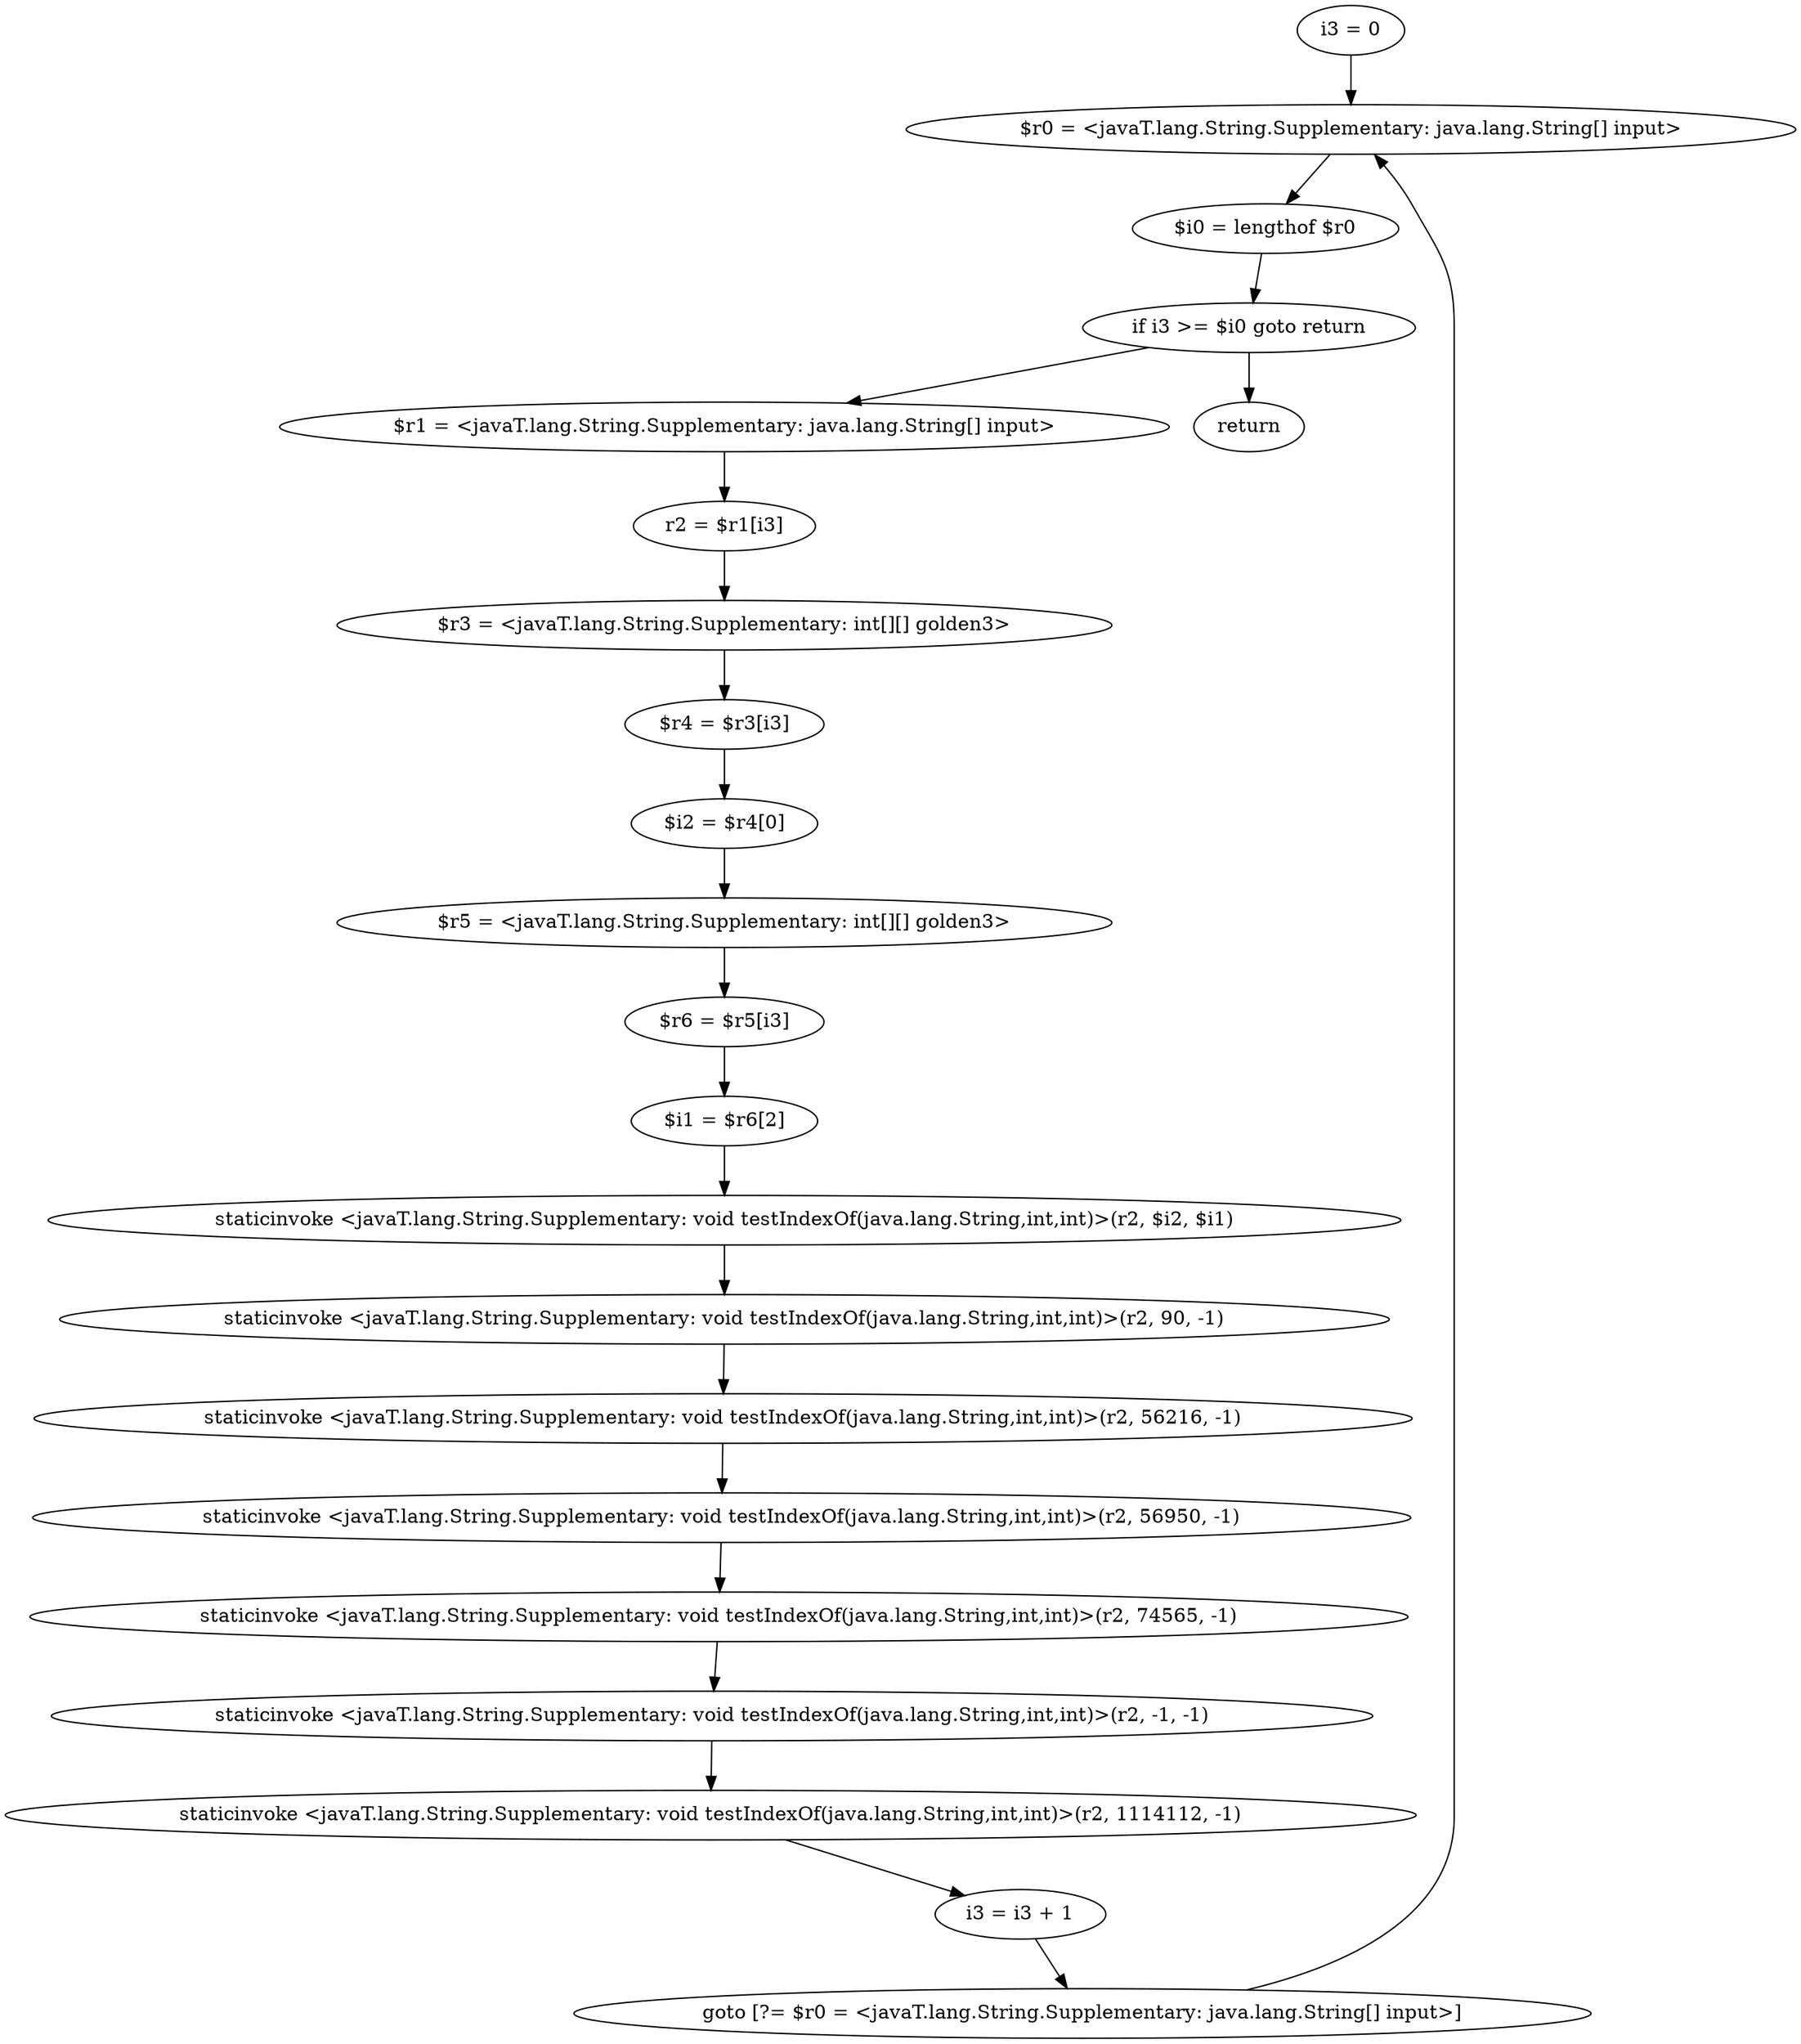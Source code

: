digraph "unitGraph" {
    "i3 = 0"
    "$r0 = <javaT.lang.String.Supplementary: java.lang.String[] input>"
    "$i0 = lengthof $r0"
    "if i3 >= $i0 goto return"
    "$r1 = <javaT.lang.String.Supplementary: java.lang.String[] input>"
    "r2 = $r1[i3]"
    "$r3 = <javaT.lang.String.Supplementary: int[][] golden3>"
    "$r4 = $r3[i3]"
    "$i2 = $r4[0]"
    "$r5 = <javaT.lang.String.Supplementary: int[][] golden3>"
    "$r6 = $r5[i3]"
    "$i1 = $r6[2]"
    "staticinvoke <javaT.lang.String.Supplementary: void testIndexOf(java.lang.String,int,int)>(r2, $i2, $i1)"
    "staticinvoke <javaT.lang.String.Supplementary: void testIndexOf(java.lang.String,int,int)>(r2, 90, -1)"
    "staticinvoke <javaT.lang.String.Supplementary: void testIndexOf(java.lang.String,int,int)>(r2, 56216, -1)"
    "staticinvoke <javaT.lang.String.Supplementary: void testIndexOf(java.lang.String,int,int)>(r2, 56950, -1)"
    "staticinvoke <javaT.lang.String.Supplementary: void testIndexOf(java.lang.String,int,int)>(r2, 74565, -1)"
    "staticinvoke <javaT.lang.String.Supplementary: void testIndexOf(java.lang.String,int,int)>(r2, -1, -1)"
    "staticinvoke <javaT.lang.String.Supplementary: void testIndexOf(java.lang.String,int,int)>(r2, 1114112, -1)"
    "i3 = i3 + 1"
    "goto [?= $r0 = <javaT.lang.String.Supplementary: java.lang.String[] input>]"
    "return"
    "i3 = 0"->"$r0 = <javaT.lang.String.Supplementary: java.lang.String[] input>";
    "$r0 = <javaT.lang.String.Supplementary: java.lang.String[] input>"->"$i0 = lengthof $r0";
    "$i0 = lengthof $r0"->"if i3 >= $i0 goto return";
    "if i3 >= $i0 goto return"->"$r1 = <javaT.lang.String.Supplementary: java.lang.String[] input>";
    "if i3 >= $i0 goto return"->"return";
    "$r1 = <javaT.lang.String.Supplementary: java.lang.String[] input>"->"r2 = $r1[i3]";
    "r2 = $r1[i3]"->"$r3 = <javaT.lang.String.Supplementary: int[][] golden3>";
    "$r3 = <javaT.lang.String.Supplementary: int[][] golden3>"->"$r4 = $r3[i3]";
    "$r4 = $r3[i3]"->"$i2 = $r4[0]";
    "$i2 = $r4[0]"->"$r5 = <javaT.lang.String.Supplementary: int[][] golden3>";
    "$r5 = <javaT.lang.String.Supplementary: int[][] golden3>"->"$r6 = $r5[i3]";
    "$r6 = $r5[i3]"->"$i1 = $r6[2]";
    "$i1 = $r6[2]"->"staticinvoke <javaT.lang.String.Supplementary: void testIndexOf(java.lang.String,int,int)>(r2, $i2, $i1)";
    "staticinvoke <javaT.lang.String.Supplementary: void testIndexOf(java.lang.String,int,int)>(r2, $i2, $i1)"->"staticinvoke <javaT.lang.String.Supplementary: void testIndexOf(java.lang.String,int,int)>(r2, 90, -1)";
    "staticinvoke <javaT.lang.String.Supplementary: void testIndexOf(java.lang.String,int,int)>(r2, 90, -1)"->"staticinvoke <javaT.lang.String.Supplementary: void testIndexOf(java.lang.String,int,int)>(r2, 56216, -1)";
    "staticinvoke <javaT.lang.String.Supplementary: void testIndexOf(java.lang.String,int,int)>(r2, 56216, -1)"->"staticinvoke <javaT.lang.String.Supplementary: void testIndexOf(java.lang.String,int,int)>(r2, 56950, -1)";
    "staticinvoke <javaT.lang.String.Supplementary: void testIndexOf(java.lang.String,int,int)>(r2, 56950, -1)"->"staticinvoke <javaT.lang.String.Supplementary: void testIndexOf(java.lang.String,int,int)>(r2, 74565, -1)";
    "staticinvoke <javaT.lang.String.Supplementary: void testIndexOf(java.lang.String,int,int)>(r2, 74565, -1)"->"staticinvoke <javaT.lang.String.Supplementary: void testIndexOf(java.lang.String,int,int)>(r2, -1, -1)";
    "staticinvoke <javaT.lang.String.Supplementary: void testIndexOf(java.lang.String,int,int)>(r2, -1, -1)"->"staticinvoke <javaT.lang.String.Supplementary: void testIndexOf(java.lang.String,int,int)>(r2, 1114112, -1)";
    "staticinvoke <javaT.lang.String.Supplementary: void testIndexOf(java.lang.String,int,int)>(r2, 1114112, -1)"->"i3 = i3 + 1";
    "i3 = i3 + 1"->"goto [?= $r0 = <javaT.lang.String.Supplementary: java.lang.String[] input>]";
    "goto [?= $r0 = <javaT.lang.String.Supplementary: java.lang.String[] input>]"->"$r0 = <javaT.lang.String.Supplementary: java.lang.String[] input>";
}
